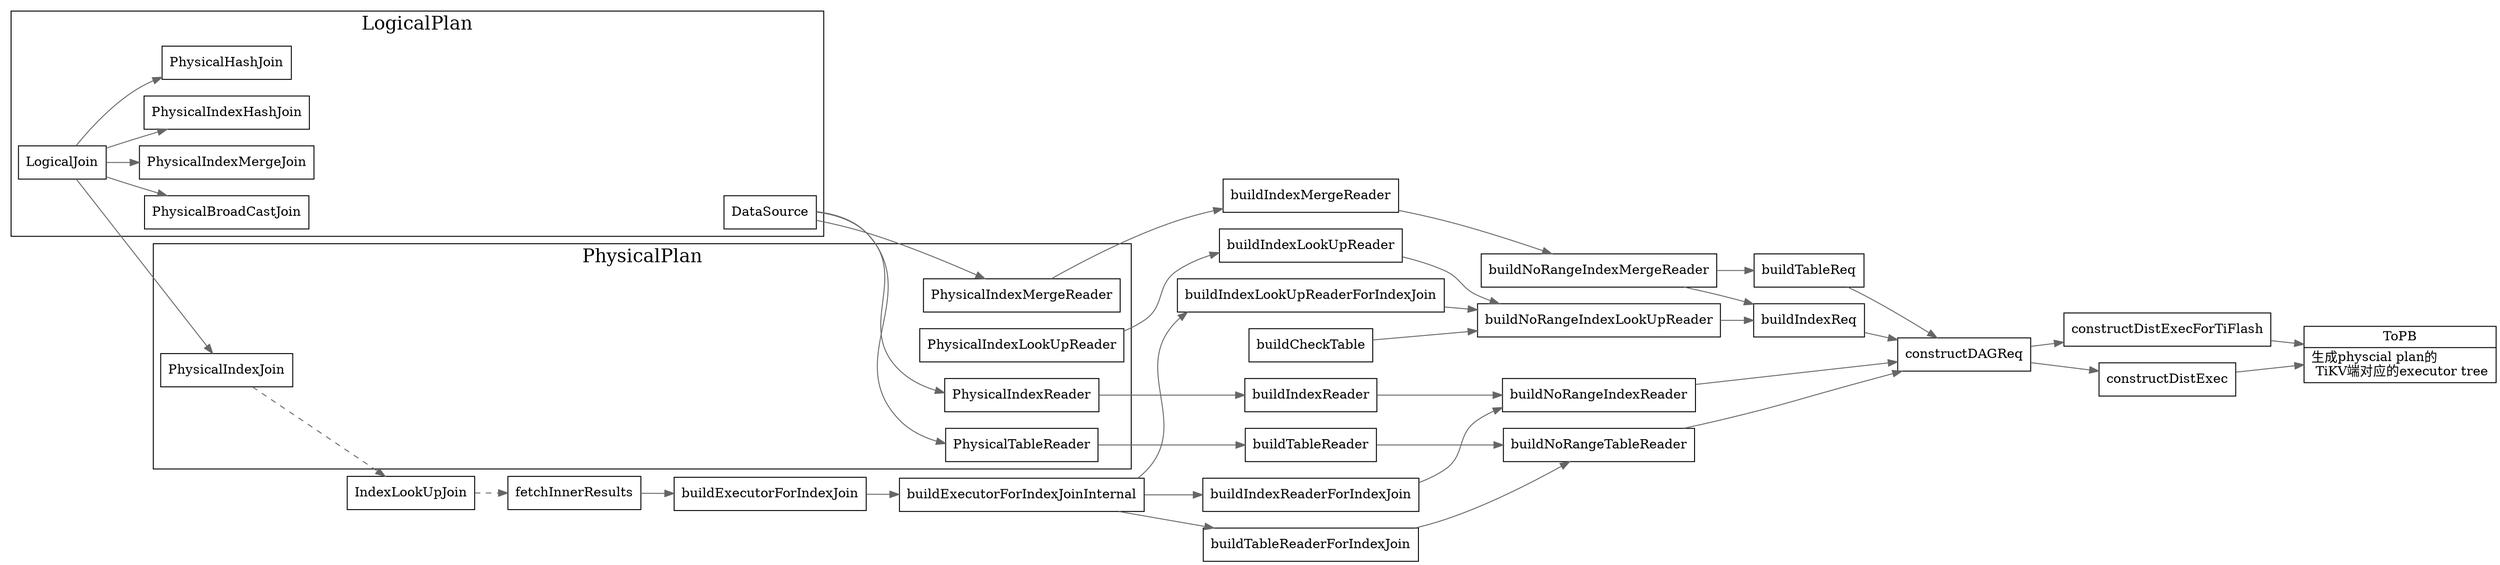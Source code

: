 digraph ToPB {
  node[shape=box];
  edge[color=gray40];
  newrank=true;
  rankdir=LR;
  ToPB[
    shape="record";
    label="{{
      ToPB|
      生成physcial plan的\l
      TiKV端对应的executor tree\l
    }}";
  ];

  subgraph cluster_PhysicalPlan {
    graph[label="PhysicalPlan";fontsize=20;];
    PhysicalIndexReader;
    PhysicalTableReader;
    PhysicalIndexMergeReader;
    PhysicalIndexJoin; 
    PhysicalIndexLookUpReader;
  }

  subgraph cluster_LogicalPlan {
    graph[label="LogicalPlan";fontsize=20;];
    DataSource -> {
      PhysicalTableReader;
      PhysicalIndexReader;
      PhysicalIndexMergeReader;
    }
    LogicalJoin -> {
      PhysicalIndexJoin;
      PhysicalIndexHashJoin;
      PhysicalHashJoin;
      PhysicalBroadCastJoin;
      PhysicalIndexMergeJoin;
    }
  }
  PhysicalIndexReader -> buildIndexReader;
  PhysicalTableReader -> buildTableReader;
  PhysicalIndexMergeReader -> buildIndexMergeReader -> buildNoRangeIndexMergeReader;
  PhysicalIndexJoin -> IndexLookUpJoin -> fetchInnerResults[style=dashed];

  fetchInnerResults -> buildExecutorForIndexJoin -> buildExecutorForIndexJoinInternal -> buildIndexReaderForIndexJoin;
  buildExecutorForIndexJoinInternal -> buildTableReaderForIndexJoin;
  PhysicalIndexLookUpReader -> buildIndexLookUpReader;
  buildExecutorForIndexJoinInternal -> {
    buildIndexLookUpReaderForIndexJoin;
  }

  {
    buildIndexLookUpReaderForIndexJoin ;
    buildIndexLookUpReader;
    buildCheckTable;
  }-> buildNoRangeIndexLookUpReader
  {
    buildIndexReader;
    buildIndexReaderForIndexJoin;
  } -> buildNoRangeIndexReader;
  {
    buildTableReader;
    buildTableReaderForIndexJoin;
  } -> buildNoRangeTableReader;

  {
    buildNoRangeIndexLookUpReader;
    buildNoRangeIndexMergeReader;
  } -> buildIndexReq;

  {
    buildNoRangeIndexMergeReader;
  } -> buildTableReq

  {
    buildNoRangeTableReader;
    buildNoRangeIndexReader;
    buildIndexReq;
    buildTableReq;
  } -> constructDAGReq;

  constructDAGReq -> {
    constructDistExecForTiFlash;
    constructDistExec;
  }
  constructDistExec -> {
    ToPB;
  }
  constructDistExecForTiFlash -> {
    ToPB;
  }
}
